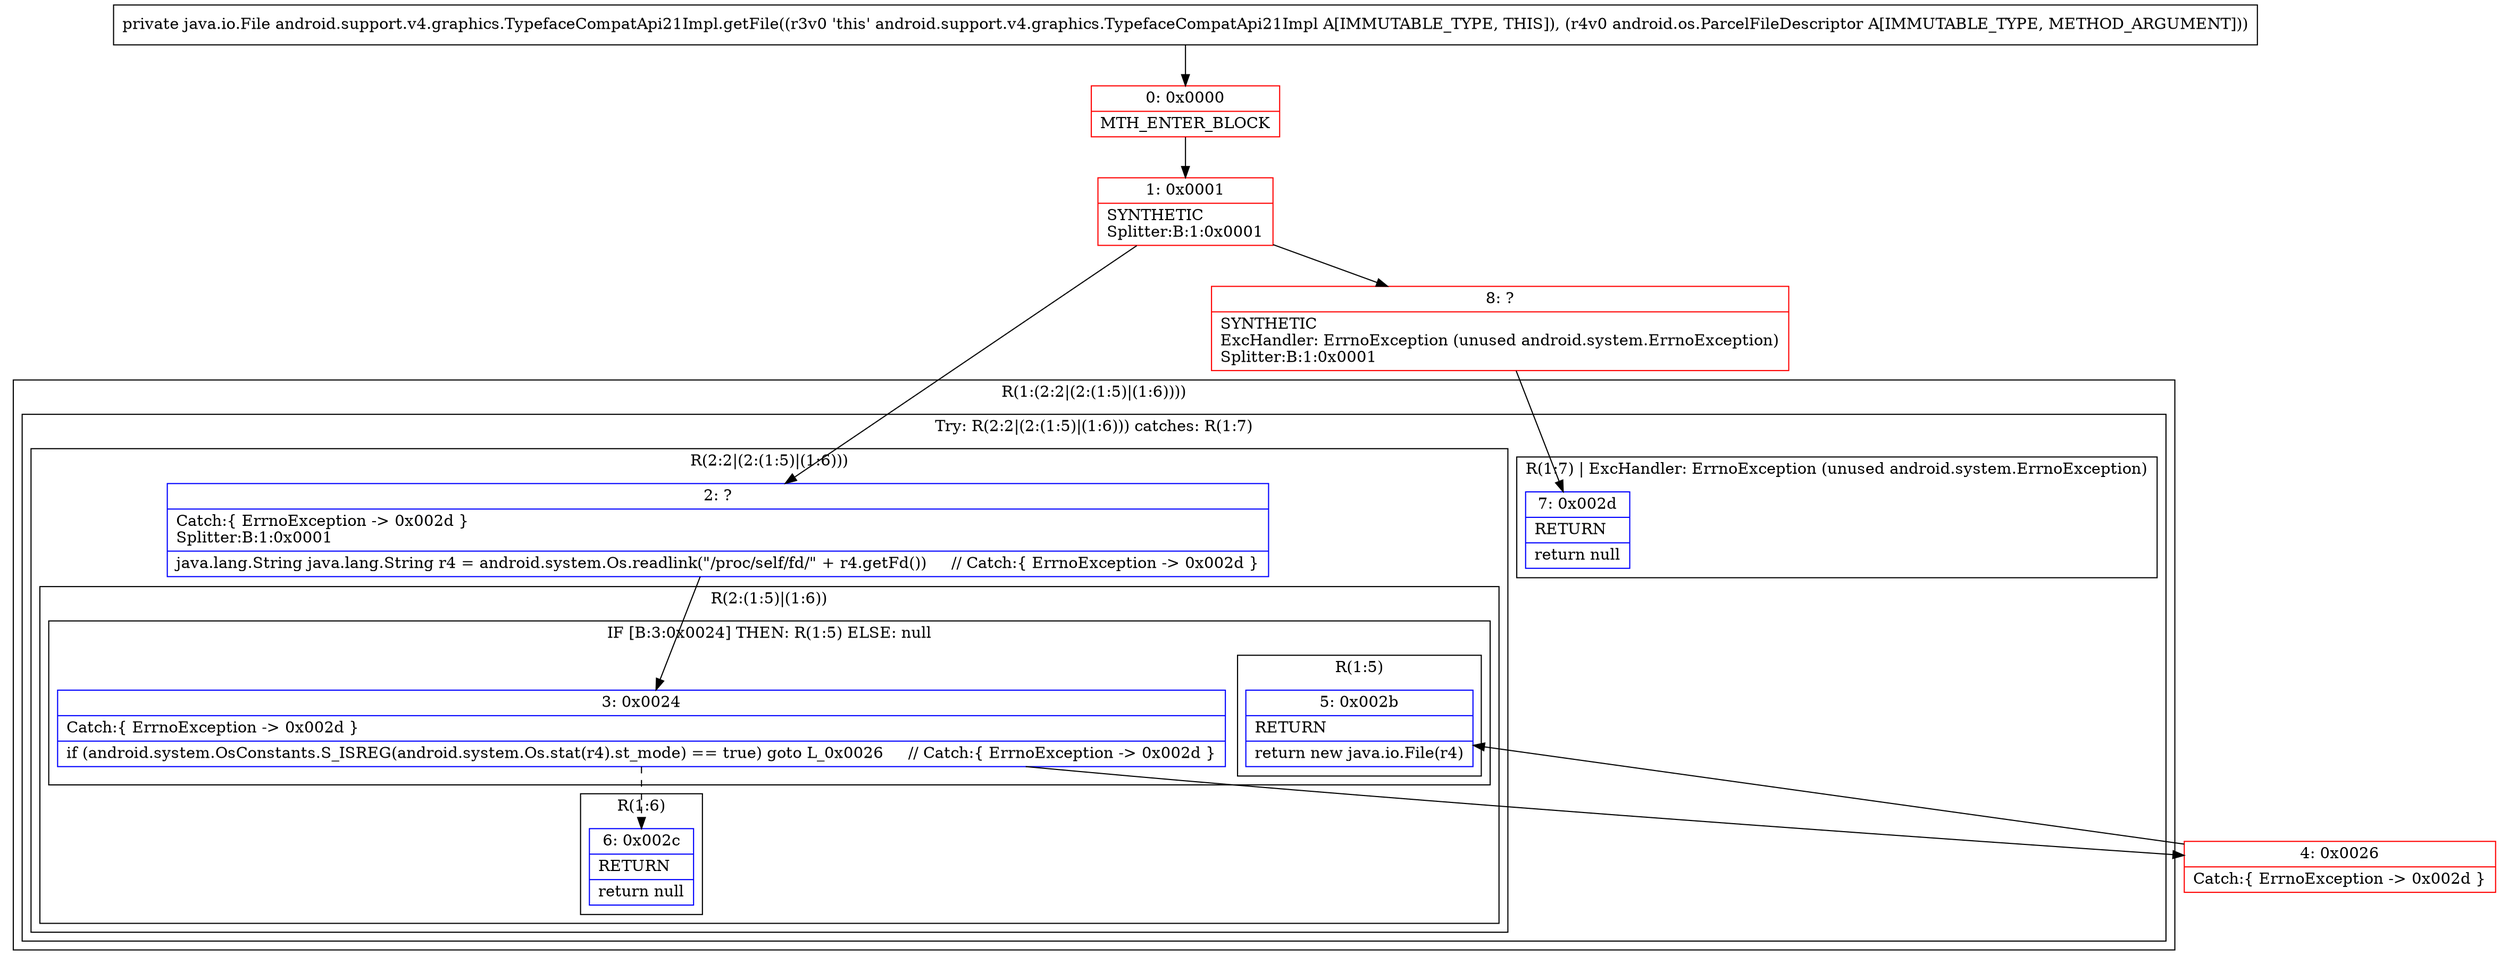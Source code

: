digraph "CFG forandroid.support.v4.graphics.TypefaceCompatApi21Impl.getFile(Landroid\/os\/ParcelFileDescriptor;)Ljava\/io\/File;" {
subgraph cluster_Region_1567130498 {
label = "R(1:(2:2|(2:(1:5)|(1:6))))";
node [shape=record,color=blue];
subgraph cluster_TryCatchRegion_525796451 {
label = "Try: R(2:2|(2:(1:5)|(1:6))) catches: R(1:7)";
node [shape=record,color=blue];
subgraph cluster_Region_1963570166 {
label = "R(2:2|(2:(1:5)|(1:6)))";
node [shape=record,color=blue];
Node_2 [shape=record,label="{2\:\ ?|Catch:\{ ErrnoException \-\> 0x002d \}\lSplitter:B:1:0x0001\l|java.lang.String java.lang.String r4 = android.system.Os.readlink(\"\/proc\/self\/fd\/\" + r4.getFd())     \/\/ Catch:\{ ErrnoException \-\> 0x002d \}\l}"];
subgraph cluster_Region_1995920051 {
label = "R(2:(1:5)|(1:6))";
node [shape=record,color=blue];
subgraph cluster_IfRegion_812843394 {
label = "IF [B:3:0x0024] THEN: R(1:5) ELSE: null";
node [shape=record,color=blue];
Node_3 [shape=record,label="{3\:\ 0x0024|Catch:\{ ErrnoException \-\> 0x002d \}\l|if (android.system.OsConstants.S_ISREG(android.system.Os.stat(r4).st_mode) == true) goto L_0x0026     \/\/ Catch:\{ ErrnoException \-\> 0x002d \}\l}"];
subgraph cluster_Region_1173109558 {
label = "R(1:5)";
node [shape=record,color=blue];
Node_5 [shape=record,label="{5\:\ 0x002b|RETURN\l|return new java.io.File(r4)\l}"];
}
}
subgraph cluster_Region_1825548394 {
label = "R(1:6)";
node [shape=record,color=blue];
Node_6 [shape=record,label="{6\:\ 0x002c|RETURN\l|return null\l}"];
}
}
}
subgraph cluster_Region_1965179618 {
label = "R(1:7) | ExcHandler: ErrnoException (unused android.system.ErrnoException)\l";
node [shape=record,color=blue];
Node_7 [shape=record,label="{7\:\ 0x002d|RETURN\l|return null\l}"];
}
}
}
subgraph cluster_Region_1965179618 {
label = "R(1:7) | ExcHandler: ErrnoException (unused android.system.ErrnoException)\l";
node [shape=record,color=blue];
Node_7 [shape=record,label="{7\:\ 0x002d|RETURN\l|return null\l}"];
}
Node_0 [shape=record,color=red,label="{0\:\ 0x0000|MTH_ENTER_BLOCK\l}"];
Node_1 [shape=record,color=red,label="{1\:\ 0x0001|SYNTHETIC\lSplitter:B:1:0x0001\l}"];
Node_4 [shape=record,color=red,label="{4\:\ 0x0026|Catch:\{ ErrnoException \-\> 0x002d \}\l}"];
Node_8 [shape=record,color=red,label="{8\:\ ?|SYNTHETIC\lExcHandler: ErrnoException (unused android.system.ErrnoException)\lSplitter:B:1:0x0001\l}"];
MethodNode[shape=record,label="{private java.io.File android.support.v4.graphics.TypefaceCompatApi21Impl.getFile((r3v0 'this' android.support.v4.graphics.TypefaceCompatApi21Impl A[IMMUTABLE_TYPE, THIS]), (r4v0 android.os.ParcelFileDescriptor A[IMMUTABLE_TYPE, METHOD_ARGUMENT])) }"];
MethodNode -> Node_0;
Node_2 -> Node_3;
Node_3 -> Node_4;
Node_3 -> Node_6[style=dashed];
Node_0 -> Node_1;
Node_1 -> Node_2;
Node_1 -> Node_8;
Node_4 -> Node_5;
Node_8 -> Node_7;
}

